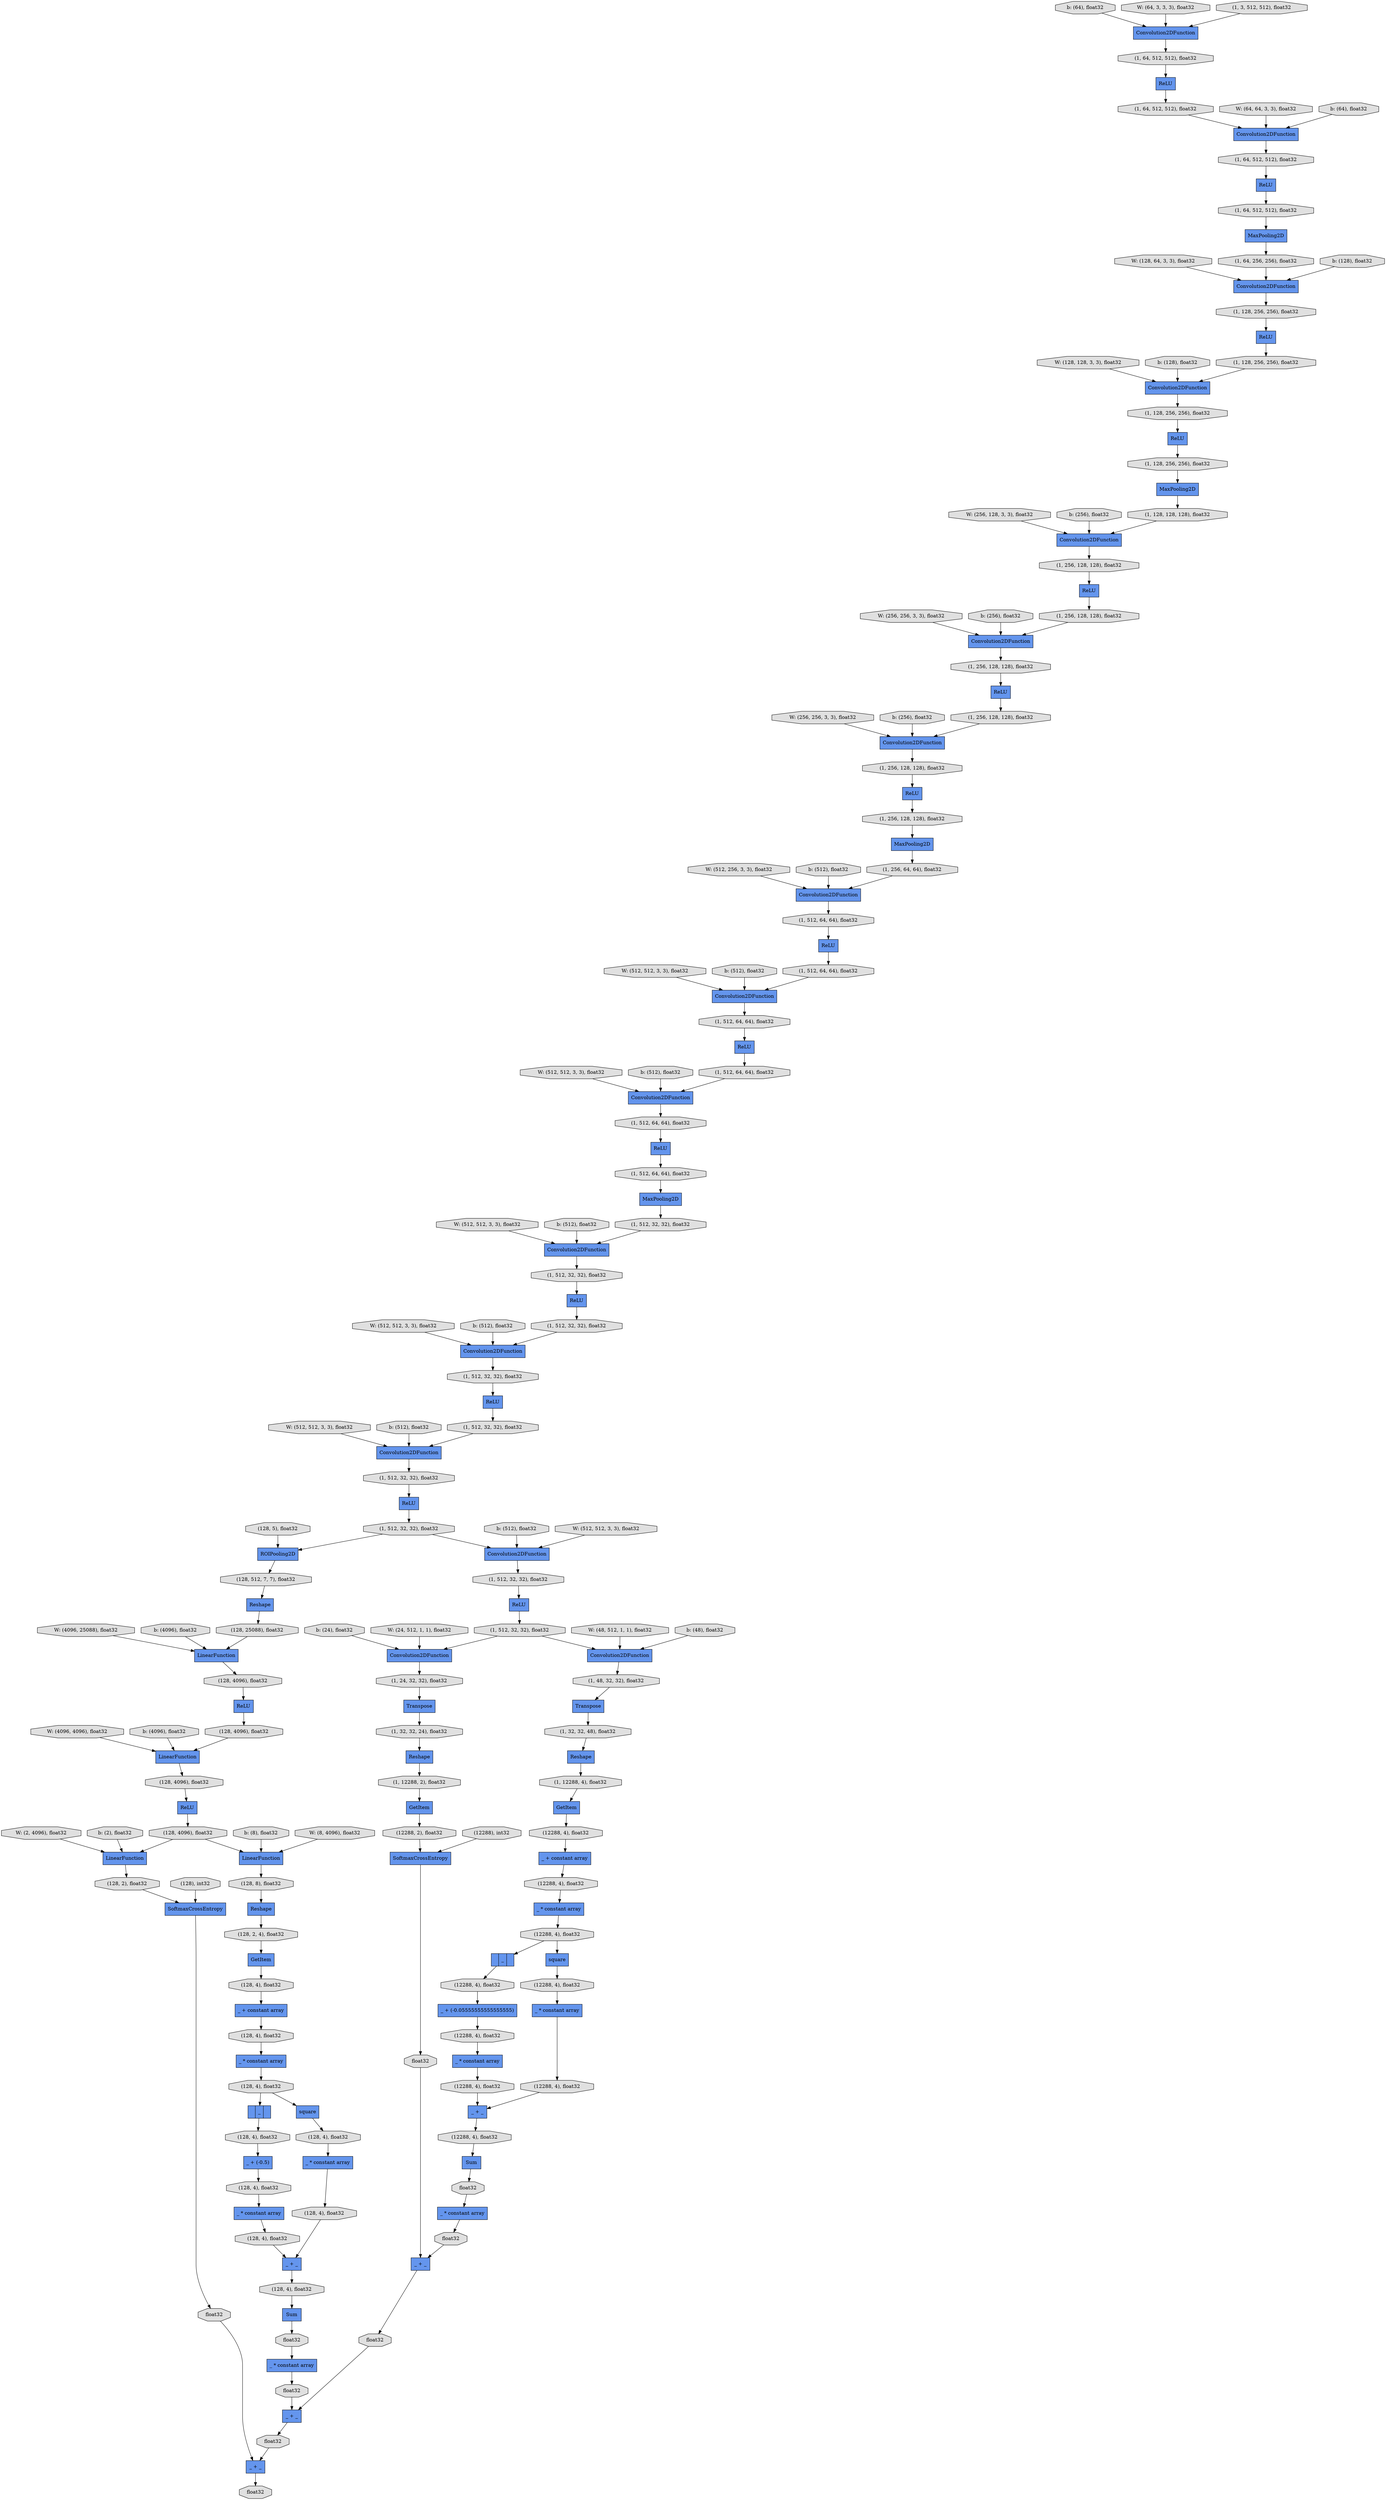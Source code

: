 digraph graphname{rankdir=TB;139789752131712 [shape="record",fillcolor="#6495ED",label="Convolution2DFunction",style="filled"];139788266873016 [shape="octagon",fillcolor="#E0E0E0",label="W: (24, 512, 1, 1), float32",style="filled"];139788240945336 [shape="octagon",fillcolor="#E0E0E0",label="(1, 512, 32, 32), float32",style="filled"];139788266873184 [shape="octagon",fillcolor="#E0E0E0",label="W: (48, 512, 1, 1), float32",style="filled"];139788240945616 [shape="octagon",fillcolor="#E0E0E0",label="(1, 512, 32, 32), float32",style="filled"];139788240945728 [shape="octagon",fillcolor="#E0E0E0",label="(1, 32, 32, 48), float32",style="filled"];139788266873408 [shape="octagon",fillcolor="#E0E0E0",label="b: (24), float32",style="filled"];139789752132160 [shape="record",fillcolor="#6495ED",label="Convolution2DFunction",style="filled"];139788240945840 [shape="octagon",fillcolor="#E0E0E0",label="(1, 32, 32, 24), float32",style="filled"];139788240946064 [shape="octagon",fillcolor="#E0E0E0",label="(1, 48, 32, 32), float32",style="filled"];139788266873800 [shape="octagon",fillcolor="#E0E0E0",label="b: (512), float32",style="filled"];139788240946176 [shape="record",fillcolor="#6495ED",label="Transpose",style="filled"];139788266807248 [shape="record",fillcolor="#6495ED",label="ReLU",style="filled"];139788240946232 [shape="record",fillcolor="#6495ED",label="Reshape",style="filled"];139788240946624 [shape="octagon",fillcolor="#E0E0E0",label="(1, 12288, 4), float32",style="filled"];139788266874416 [shape="octagon",fillcolor="#E0E0E0",label="b: (48), float32",style="filled"];139788240946848 [shape="octagon",fillcolor="#E0E0E0",label="(1, 24, 32, 32), float32",style="filled"];139788240946960 [shape="record",fillcolor="#6495ED",label="Transpose",style="filled"];139788266874752 [shape="octagon",fillcolor="#E0E0E0",label="W: (4096, 25088), float32",style="filled"];139788266848152 [shape="record",fillcolor="#6495ED",label="ReLU",style="filled"];139788240947240 [shape="octagon",fillcolor="#E0E0E0",label="(12288, 4), float32",style="filled"];139788240947408 [shape="record",fillcolor="#6495ED",label="Reshape",style="filled"];139788266875200 [shape="octagon",fillcolor="#E0E0E0",label="b: (4096), float32",style="filled"];139788240947744 [shape="octagon",fillcolor="#E0E0E0",label="(12288, 2), float32",style="filled"];139788266875424 [shape="octagon",fillcolor="#E0E0E0",label="W: (4096, 4096), float32",style="filled"];139788240948024 [shape="octagon",fillcolor="#E0E0E0",label="(1, 12288, 2), float32",style="filled"];139788267031408 [shape="octagon",fillcolor="#E0E0E0",label="(1, 512, 32, 32), float32",style="filled"];139788240948192 [shape="record",fillcolor="#6495ED",label="GetItem",style="filled"];139788266875872 [shape="octagon",fillcolor="#E0E0E0",label="b: (4096), float32",style="filled"];139788266876096 [shape="octagon",fillcolor="#E0E0E0",label="W: (8, 4096), float32",style="filled"];139788240948640 [shape="record",fillcolor="#6495ED",label="GetItem",style="filled"];139788266876544 [shape="octagon",fillcolor="#E0E0E0",label="b: (8), float32",style="filled"];139788240948920 [shape="record",fillcolor="#6495ED",label="ROIPooling2D",style="filled"];139788267032360 [shape="record",fillcolor="#6495ED",label="Convolution2DFunction",style="filled"];139788266876768 [shape="octagon",fillcolor="#E0E0E0",label="W: (2, 4096), float32",style="filled"];139788240949088 [shape="record",fillcolor="#6495ED",label="Reshape",style="filled"];139788240949144 [shape="octagon",fillcolor="#E0E0E0",label="(128, 5), float32",style="filled"];139788241088584 [shape="record",fillcolor="#6495ED",label="_ + (-0.5)",style="filled"];139788241047624 [shape="record",fillcolor="#6495ED",label="_ + (-0.05555555555555555)",style="filled"];139788266844288 [shape="record",fillcolor="#6495ED",label="Convolution2DFunction",style="filled"];139788241088696 [shape="record",fillcolor="#6495ED",label="_ * constant array",style="filled"];139788241047736 [shape="octagon",fillcolor="#E0E0E0",label="(12288, 4), float32",style="filled"];139788269605048 [shape="octagon",fillcolor="#E0E0E0",label="W: (512, 256, 3, 3), float32",style="filled"];139788269588720 [shape="octagon",fillcolor="#E0E0E0",label="b: (64), float32",style="filled"];139788241047848 [shape="record",fillcolor="#6495ED",label="_ * constant array",style="filled"];139788241088808 [shape="octagon",fillcolor="#E0E0E0",label="(128, 4), float32",style="filled"];139788266910048 [shape="octagon",fillcolor="#E0E0E0",label="b: (2), float32",style="filled"];139788241015136 [shape="octagon",fillcolor="#E0E0E0",label="(128, 512, 7, 7), float32",style="filled"];139788266844512 [shape="octagon",fillcolor="#E0E0E0",label="(1, 256, 128, 128), float32",style="filled"];139788241047960 [shape="octagon",fillcolor="#E0E0E0",label="(12288, 4), float32",style="filled"];139788266803608 [shape="record",fillcolor="#6495ED",label="Convolution2DFunction",style="filled"];139788241089032 [shape="octagon",fillcolor="#E0E0E0",label="(128, 4), float32",style="filled"];139788241048072 [shape="record",fillcolor="#6495ED",label="_ + _",style="filled"];139788269605384 [shape="octagon",fillcolor="#E0E0E0",label="b: (512), float32",style="filled"];139788266803720 [shape="octagon",fillcolor="#E0E0E0",label="(1, 64, 512, 512), float32",style="filled"];139788241048128 [shape="octagon",fillcolor="#E0E0E0",label="(12288, 4), float32",style="filled"];139788241015360 [shape="record",fillcolor="#6495ED",label="ReLU",style="filled"];139788266844736 [shape="octagon",fillcolor="#E0E0E0",label="(1, 256, 64, 64), float32",style="filled"];139788241048184 [shape="record",fillcolor="#6495ED",label="_ * constant array",style="filled"];139788266844792 [shape="record",fillcolor="#6495ED",label="Convolution2DFunction",style="filled"];139788269589000 [shape="octagon",fillcolor="#E0E0E0",label="W: (64, 64, 3, 3), float32",style="filled"];139788241089200 [shape="record",fillcolor="#6495ED",label="_ + _",style="filled"];139788241015472 [shape="octagon",fillcolor="#E0E0E0",label="(128, 25088), float32",style="filled"];139788266844848 [shape="record",fillcolor="#6495ED",label="Convolution2DFunction",style="filled"];139788241015528 [shape="record",fillcolor="#6495ED",label="LinearFunction",style="filled"];139788266803944 [shape="octagon",fillcolor="#E0E0E0",label="(1, 64, 512, 512), float32",style="filled"];139788241089312 [shape="octagon",fillcolor="#E0E0E0",label="(128, 4), float32",style="filled"];139788241048352 [shape="record",fillcolor="#6495ED",label="Sum",style="filled"];139788269605664 [shape="octagon",fillcolor="#E0E0E0",label="W: (512, 512, 3, 3), float32",style="filled"];139788241089368 [shape="record",fillcolor="#6495ED",label="_ * constant array",style="filled"];139788241048408 [shape="octagon",fillcolor="#E0E0E0",label="(12288, 4), float32",style="filled"];139788266804056 [shape="record",fillcolor="#6495ED",label="ReLU",style="filled"];139788269589336 [shape="octagon",fillcolor="#E0E0E0",label="b: (64), float32",style="filled"];139788241015696 [shape="record",fillcolor="#6495ED",label="LinearFunction",style="filled"];139788266845072 [shape="octagon",fillcolor="#E0E0E0",label="(1, 512, 64, 64), float32",style="filled"];139788241015752 [shape="octagon",fillcolor="#E0E0E0",label="(128, 4096), float32",style="filled"];139788266804168 [shape="octagon",fillcolor="#E0E0E0",label="(1, 64, 512, 512), float32",style="filled"];139788241089536 [shape="record",fillcolor="#6495ED",label="Sum",style="filled"];139788241048576 [shape="octagon",fillcolor="#E0E0E0",label="(12288, 4), float32",style="filled"];139788241089592 [shape="octagon",fillcolor="#E0E0E0",label="(128, 4), float32",style="filled"];139788241048632 [shape="record",fillcolor="#6495ED",label="SoftmaxCrossEntropy",style="filled"];139788266845240 [shape="record",fillcolor="#6495ED",label="ReLU",style="filled"];139788241089648 [shape="record",fillcolor="#6495ED",label="SoftmaxCrossEntropy",style="filled"];139788269606000 [shape="octagon",fillcolor="#E0E0E0",label="b: (512), float32",style="filled"];139788269589616 [shape="octagon",fillcolor="#E0E0E0",label="W: (128, 64, 3, 3), float32",style="filled"];139788241089704 [shape="record",fillcolor="#6495ED",label="_ * constant array",style="filled"];139788241048744 [shape="octagon",fillcolor="#E0E0E0",label="float32",style="filled"];139788241015976 [shape="octagon",fillcolor="#E0E0E0",label="(128, 4096), float32",style="filled"];139788266845352 [shape="octagon",fillcolor="#E0E0E0",label="(1, 512, 64, 64), float32",style="filled"];139788241089760 [shape="octagon",fillcolor="#E0E0E0",label="(128, 4), float32",style="filled"];139788241048800 [shape="record",fillcolor="#6495ED",label="Reshape",style="filled"];139788241016088 [shape="record",fillcolor="#6495ED",label="ReLU",style="filled"];139788266845464 [shape="record",fillcolor="#6495ED",label="MaxPooling2D",style="filled"];139788241089872 [shape="octagon",fillcolor="#E0E0E0",label="float32",style="filled"];139788241016144 [shape="record",fillcolor="#6495ED",label="LinearFunction",style="filled"];139788266804560 [shape="octagon",fillcolor="#E0E0E0",label="(1, 64, 256, 256), float32",style="filled"];139788241016200 [shape="octagon",fillcolor="#E0E0E0",label="(128, 4096), float32",style="filled"];139788269606280 [shape="octagon",fillcolor="#E0E0E0",label="W: (512, 512, 3, 3), float32",style="filled"];139788241049024 [shape="octagon",fillcolor="#E0E0E0",label="float32",style="filled"];139788269589952 [shape="octagon",fillcolor="#E0E0E0",label="b: (128), float32",style="filled"];139788241090040 [shape="octagon",fillcolor="#E0E0E0",label="float32",style="filled"];139788241049080 [shape="octagon",fillcolor="#E0E0E0",label="(12288), int32",style="filled"];139788266804728 [shape="octagon",fillcolor="#E0E0E0",label="(1, 128, 256, 256), float32",style="filled"];139788241090096 [shape="record",fillcolor="#6495ED",label="_ + _",style="filled"];139788266845744 [shape="octagon",fillcolor="#E0E0E0",label="(1, 512, 64, 64), float32",style="filled"];139788241090152 [shape="octagon",fillcolor="#E0E0E0",label="(128), int32",style="filled"];139788266845856 [shape="record",fillcolor="#6495ED",label="ReLU",style="filled"];139788266804896 [shape="record",fillcolor="#6495ED",label="ReLU",style="filled"];139788241016536 [shape="octagon",fillcolor="#E0E0E0",label="(128, 4096), float32",style="filled"];139788266845912 [shape="octagon",fillcolor="#E0E0E0",label="(1, 512, 64, 64), float32",style="filled"];139788269606616 [shape="octagon",fillcolor="#E0E0E0",label="b: (512), float32",style="filled"];139788266804952 [shape="record",fillcolor="#6495ED",label="MaxPooling2D",style="filled"];139788241049360 [shape="record",fillcolor="#6495ED",label="GetItem",style="filled"];139788269590232 [shape="octagon",fillcolor="#E0E0E0",label="W: (128, 128, 3, 3), float32",style="filled"];139788241016648 [shape="record",fillcolor="#6495ED",label="LinearFunction",style="filled"];139788266846024 [shape="record",fillcolor="#6495ED",label="Convolution2DFunction",style="filled"];139788266805064 [shape="octagon",fillcolor="#E0E0E0",label="(1, 128, 256, 256), float32",style="filled"];139788241016760 [shape="octagon",fillcolor="#E0E0E0",label="(128, 8), float32",style="filled"];139788241090544 [shape="octagon",fillcolor="#E0E0E0",label="float32",style="filled"];139788269606896 [shape="octagon",fillcolor="#E0E0E0",label="W: (512, 512, 3, 3), float32",style="filled"];139788241090600 [shape="record",fillcolor="#6495ED",label="_ + _",style="filled"];139788269590568 [shape="octagon",fillcolor="#E0E0E0",label="b: (128), float32",style="filled"];139788241090656 [shape="record",fillcolor="#6495ED",label="_ + _",style="filled"];139788241049696 [shape="octagon",fillcolor="#E0E0E0",label="float32",style="filled"];139788266846304 [shape="octagon",fillcolor="#E0E0E0",label="(1, 512, 64, 64), float32",style="filled"];139788241090712 [shape="octagon",fillcolor="#E0E0E0",label="float32",style="filled"];139788266805400 [shape="octagon",fillcolor="#E0E0E0",label="(1, 128, 256, 256), float32",style="filled"];139788241017040 [shape="octagon",fillcolor="#E0E0E0",label="(128, 2), float32",style="filled"];139788266846416 [shape="record",fillcolor="#6495ED",label="ReLU",style="filled"];139788266846472 [shape="octagon",fillcolor="#E0E0E0",label="(1, 512, 64, 64), float32",style="filled"];139788266805512 [shape="record",fillcolor="#6495ED",label="ReLU",style="filled"];139788241049920 [shape="octagon",fillcolor="#E0E0E0",label="(128, 2, 4), float32",style="filled"];139788269607232 [shape="octagon",fillcolor="#E0E0E0",label="b: (512), float32",style="filled"];139788269590848 [shape="octagon",fillcolor="#E0E0E0",label="W: (256, 128, 3, 3), float32",style="filled"];139788241090936 [shape="octagon",fillcolor="#E0E0E0",label="float32",style="filled"];139788266805624 [shape="octagon",fillcolor="#E0E0E0",label="(1, 128, 256, 256), float32",style="filled"];139788266846640 [shape="octagon",fillcolor="#E0E0E0",label="(1, 512, 32, 32), float32",style="filled"];139788266846696 [shape="record",fillcolor="#6495ED",label="Convolution2DFunction",style="filled"];139788241091104 [shape="octagon",fillcolor="#E0E0E0",label="float32",style="filled"];139788266805792 [shape="octagon",fillcolor="#E0E0E0",label="(1, 128, 128, 128), float32",style="filled"];139788241017432 [shape="record",fillcolor="#6495ED",label="_ + constant array",style="filled"];139788266846808 [shape="record",fillcolor="#6495ED",label="Convolution2DFunction",style="filled"];139788269607512 [shape="octagon",fillcolor="#E0E0E0",label="W: (512, 512, 3, 3), float32",style="filled"];139788266805848 [shape="record",fillcolor="#6495ED",label="Convolution2DFunction",style="filled"];139788269591184 [shape="octagon",fillcolor="#E0E0E0",label="b: (256), float32",style="filled"];139788266805960 [shape="record",fillcolor="#6495ED",label="Convolution2DFunction",style="filled"];139788241017656 [shape="record",fillcolor="#6495ED",label="_ * constant array",style="filled"];139788266847032 [shape="octagon",fillcolor="#E0E0E0",label="(1, 512, 32, 32), float32",style="filled"];139788241050480 [shape="octagon",fillcolor="#E0E0E0",label="(128, 4), float32",style="filled"];139788241017712 [shape="record",fillcolor="#6495ED",label="|_|",style="filled"];139788266756976 [shape="record",fillcolor="#6495ED",label="Convolution2DFunction",style="filled"];139788241017768 [shape="octagon",fillcolor="#E0E0E0",label="(12288, 4), float32",style="filled"];139788266757032 [shape="record",fillcolor="#6495ED",label="Convolution2DFunction",style="filled"];139788269607848 [shape="octagon",fillcolor="#E0E0E0",label="b: (512), float32",style="filled"];139788269591464 [shape="octagon",fillcolor="#E0E0E0",label="W: (256, 256, 3, 3), float32",style="filled"];139788266847200 [shape="record",fillcolor="#6495ED",label="ReLU",style="filled"];139788266806184 [shape="octagon",fillcolor="#E0E0E0",label="(1, 256, 128, 128), float32",style="filled"];139788241050704 [shape="record",fillcolor="#6495ED",label="_ + constant array",style="filled"];139788266847312 [shape="octagon",fillcolor="#E0E0E0",label="(1, 512, 32, 32), float32",style="filled"];139788266806352 [shape="record",fillcolor="#6495ED",label="ReLU",style="filled"];139788241050760 [shape="record",fillcolor="#6495ED",label="_ * constant array",style="filled"];139788241017992 [shape="octagon",fillcolor="#E0E0E0",label="(12288, 4), float32",style="filled"];139788269608128 [shape="octagon",fillcolor="#E0E0E0",label="W: (512, 512, 3, 3), float32",style="filled"];139788266806464 [shape="octagon",fillcolor="#E0E0E0",label="(1, 256, 128, 128), float32",style="filled"];139788266757312 [shape="record",fillcolor="#6495ED",label="Convolution2DFunction",style="filled"];139788241050872 [shape="record",fillcolor="#6495ED",label="|_|",style="filled"];139788269591800 [shape="octagon",fillcolor="#E0E0E0",label="b: (256), float32",style="filled"];139788269379480 [shape="octagon",fillcolor="#E0E0E0",label="W: (64, 3, 3, 3), float32",style="filled"];139788241050928 [shape="octagon",fillcolor="#E0E0E0",label="(128, 4), float32",style="filled"];139788266806576 [shape="record",fillcolor="#6495ED",label="MaxPooling2D",style="filled"];139788266757424 [shape="record",fillcolor="#6495ED",label="ReLU",style="filled"];139788266757480 [shape="octagon",fillcolor="#E0E0E0",label="(1, 3, 512, 512), float32",style="filled"];139788266757536 [shape="record",fillcolor="#6495ED",label="MaxPooling2D",style="filled"];139788266847704 [shape="octagon",fillcolor="#E0E0E0",label="(1, 512, 32, 32), float32",style="filled"];139788241051152 [shape="octagon",fillcolor="#E0E0E0",label="(128, 4), float32",style="filled"];139788269608464 [shape="octagon",fillcolor="#E0E0E0",label="b: (512), float32",style="filled"];139788269592080 [shape="octagon",fillcolor="#E0E0E0",label="W: (256, 256, 3, 3), float32",style="filled"];139788241018440 [shape="octagon",fillcolor="#E0E0E0",label="(12288, 4), float32",style="filled"];139788266847816 [shape="record",fillcolor="#6495ED",label="ReLU",style="filled"];139788266806800 [shape="octagon",fillcolor="#E0E0E0",label="(1, 256, 128, 128), float32",style="filled"];139788266757648 [shape="octagon",fillcolor="#E0E0E0",label="(1, 64, 512, 512), float32",style="filled"];139788266847872 [shape="octagon",fillcolor="#E0E0E0",label="(1, 512, 32, 32), float32",style="filled"];139788266806912 [shape="record",fillcolor="#6495ED",label="ReLU",style="filled"];139788241051320 [shape="octagon",fillcolor="#E0E0E0",label="(128, 4), float32",style="filled"];139788241018552 [shape="record",fillcolor="#6495ED",label="square",style="filled"];139788266806968 [shape="octagon",fillcolor="#E0E0E0",label="(1, 256, 128, 128), float32",style="filled"];139788266757816 [shape="record",fillcolor="#6495ED",label="Convolution2DFunction",style="filled"];139788269608688 [shape="octagon",fillcolor="#E0E0E0",label="W: (512, 512, 3, 3), float32",style="filled"];139788241051432 [shape="record",fillcolor="#6495ED",label="square",style="filled"];139788266848096 [shape="octagon",fillcolor="#E0E0E0",label="(1, 512, 32, 32), float32",style="filled"];139788266807136 [shape="octagon",fillcolor="#E0E0E0",label="(1, 256, 128, 128), float32",style="filled"];139788269592416 [shape="octagon",fillcolor="#E0E0E0",label="b: (256), float32",style="filled"];139788241018776 [shape="record",fillcolor="#6495ED",label="_ * constant array",style="filled"];139788266848208 [shape="record",fillcolor="#6495ED",label="ReLU",style="filled"];139788266845352 -> 139788266844792;139788241047624 -> 139788241048128;139788240948920 -> 139788241015136;139788266807248 -> 139788266844512;139788266847200 -> 139788266847312;139788266805792 -> 139788266803608;139788269589336 -> 139788266757816;139788241048072 -> 139788241048576;139788241089536 -> 139788241089872;139788266844736 -> 139788266844288;139788269592416 -> 139788266805960;139788266845240 -> 139788266845352;139788269606000 -> 139788266844792;139789752131712 -> 139788266804728;139788266848208 -> 139788240945336;139788269605664 -> 139788266844792;139788266874752 -> 139788241015528;139788266806800 -> 139788266806912;139788240947744 -> 139788241048632;139788241089648 -> 139788241090544;139788266846808 -> 139788266848096;139788241016088 -> 139788241016536;139788241048352 -> 139788241048744;139788241017712 -> 139788241018440;139788241048128 -> 139788241048184;139788241015752 -> 139788241015360;139788241090152 -> 139788241089648;139789752132160 -> 139788266805400;139788266757536 -> 139788266804560;139788241089368 -> 139788241089592;139788241049696 -> 139788241090096;139788266844512 -> 139788266806576;139788266805400 -> 139788266805512;139788269589952 -> 139789752131712;139788240945728 -> 139788240946232;139788241051432 -> 139788241088808;139788266757816 -> 139788266803944;139788241047736 -> 139788241018776;139788266805624 -> 139788266804952;139788269590568 -> 139789752132160;139788266844288 -> 139788266845072;139788266873800 -> 139788266756976;139788266756976 -> 139788267031408;139788241048744 -> 139788241047848;139788241089872 -> 139788241089704;139788266846304 -> 139788266846416;139788240947408 -> 139788240948024;139788266847704 -> 139788266847816;139788266875200 -> 139788241015528;139788241050928 -> 139788241050760;139788240949144 -> 139788240948920;139788241018440 -> 139788241047624;139788241050704 -> 139788241050928;139788241050872 -> 139788241051320;139788241047848 -> 139788241049024;139788241015472 -> 139788241015528;139788266846024 -> 139788266847032;139788241048800 -> 139788241049920;139788266845464 -> 139788266846640;139788240945616 -> 139788266757032;139788266805960 -> 139788266807136;139788266844848 -> 139788266846304;139788266876768 -> 139788241016648;139788241015360 -> 139788241015976;139788269608688 -> 139788266756976;139788266806352 -> 139788266806464;139788240948192 -> 139788240947744;139788266846416 -> 139788266846472;139788241090600 -> 139788241090936;139788266873408 -> 139788266757032;139788240945336 -> 139788266756976;139788266875424 -> 139788241015696;139788269606896 -> 139788266846024;139788241016536 -> 139788241016648;139788241017768 -> 139788241017656;139788241089704 -> 139788241090040;139788269607512 -> 139788266846696;139788241015136 -> 139788240949088;139788241050760 -> 139788241051152;139788269590232 -> 139789752132160;139788241015976 -> 139788241015696;139788240948640 -> 139788240947240;139788266806184 -> 139788266806352;139788241017432 -> 139788241017768;139788240946176 -> 139788240945728;139788266847872 -> 139788266846808;139788241017656 -> 139788241017992;139788266847312 -> 139788266846696;139788241090544 -> 139788241090656;139788269588720 -> 139788266757312;139788241018552 -> 139788241047736;139788267032360 -> 139788240946064;139788241090712 -> 139788241090600;139788266757480 -> 139788266757312;139788241017992 -> 139788241018552;139788241017040 -> 139788241089648;139788269607848 -> 139788266846696;139788266757424 -> 139788266803720;139788269606280 -> 139788266844848;139788266805064 -> 139789752132160;139788241049920 -> 139788241049360;139788241088808 -> 139788241088696;139788240946848 -> 139788240946960;139788241016200 -> 139788241016088;139788266803608 -> 139788266806184;139788241047960 -> 139788241048072;139788240946064 -> 139788240946176;139788241089760 -> 139788241089536;139788266805848 -> 139788266806800;139788266875872 -> 139788241015696;139788266848152 -> 139788240945616;139788266757312 -> 139788266757648;139788241089592 -> 139788241089200;139788241049024 -> 139788241090096;139788241051152 -> 139788241050872;139788269379480 -> 139788266757312;139788266874416 -> 139788267032360;139788241090096 -> 139788241090712;139788266803720 -> 139788266757816;139788269589000 -> 139788266757816;139788241090040 -> 139788241090600;139788266803944 -> 139788266804056;139788266845072 -> 139788266845240;139788269591800 -> 139788266805848;139788269591184 -> 139788266803608;139788266804728 -> 139788266804896;139788241048184 -> 139788241048408;139788241050480 -> 139788241050704;139788240945616 -> 139788267032360;139788241048408 -> 139788241048072;139788241016144 -> 139788241016760;139788266845856 -> 139788266845912;139788266873184 -> 139788267032360;139788241049080 -> 139788241048632;139788240945336 -> 139788240948920;139788241017992 -> 139788241017712;139788269592080 -> 139788266805960;139788269605048 -> 139788266844288;139788266845744 -> 139788266845856;139788266876544 -> 139788241016144;139788241048576 -> 139788241048352;139788266806576 -> 139788266844736;139788269608128 -> 139788266846808;139788266806464 -> 139788266805848;139788241089032 -> 139788241089200;139788241090656 -> 139788241091104;139788266757648 -> 139788266757424;139788241089200 -> 139788241089760;139788241048632 -> 139788241049696;139788266757032 -> 139788240946848;139788266804168 -> 139788266757536;139788240947240 -> 139788241017432;139788240948024 -> 139788240948192;139788266847032 -> 139788266847200;139788266845912 -> 139788266844848;139788266910048 -> 139788241016648;139788241015528 -> 139788241015752;139788269606616 -> 139788266844848;139788266844792 -> 139788266845744;139788269590848 -> 139788266803608;139788266804952 -> 139788266805792;139788266804056 -> 139788266804168;139788266846696 -> 139788266847704;139788240946232 -> 139788240946624;139788240949088 -> 139788241015472;139788240946624 -> 139788240948640;139788241089312 -> 139788241089368;139788266806968 -> 139788266805960;139788241016648 -> 139788241017040;139788241051320 -> 139788241088584;139788240946960 -> 139788240945840;139788241018776 -> 139788241047960;139788241051152 -> 139788241051432;139788269608464 -> 139788266846808;139788269591464 -> 139788266805848;139788241049360 -> 139788241050480;139788241090936 -> 139788241090656;139788269589616 -> 139789752131712;139788241016536 -> 139788241016144;139788266876096 -> 139788241016144;139788266846640 -> 139788266846024;139788241016760 -> 139788241048800;139788266847816 -> 139788266847872;139788241015696 -> 139788241016200;139788266806912 -> 139788266806968;139788266805512 -> 139788266805624;139788266848096 -> 139788266848208;139788266807136 -> 139788266807248;139788240945840 -> 139788240947408;139788266846472 -> 139788266845464;139788241088584 -> 139788241089312;139788269607232 -> 139788266846024;139788266804560 -> 139789752131712;139788241088696 -> 139788241089032;139788266873016 -> 139788266757032;139788266804896 -> 139788266805064;139788269605384 -> 139788266844288;139788267031408 -> 139788266848152;}